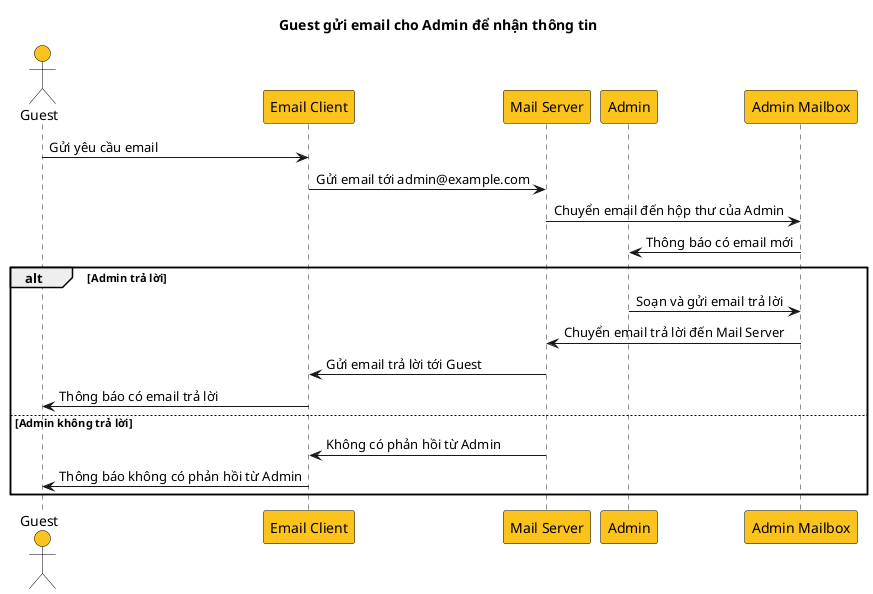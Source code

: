 @startuml
title Guest gửi email cho Admin để nhận thông tin

skinparam actor  {
    BackgroundColor FBC31C
    BorderColor Black
    FontColor Black
}

skinparam participant  {
    BackgroundColor FBC31C
    BorderColor Black
    FontColor Black
}

actor Guest
participant EmailClient as "Email Client"
participant MailServer as "Mail Server"
participant Admin
participant AdminMailbox as "Admin Mailbox"

Guest -> EmailClient : Gửi yêu cầu email
EmailClient -> MailServer : Gửi email tới admin@example.com
MailServer -> AdminMailbox : Chuyển email đến hộp thư của Admin
AdminMailbox -> Admin : Thông báo có email mới

alt Admin trả lời
  Admin -> AdminMailbox : Soạn và gửi email trả lời
  AdminMailbox -> MailServer : Chuyển email trả lời đến Mail Server
  MailServer -> EmailClient : Gửi email trả lời tới Guest
  EmailClient -> Guest : Thông báo có email trả lời
else Admin không trả lời
  MailServer -> EmailClient : Không có phản hồi từ Admin
  EmailClient -> Guest : Thông báo không có phản hồi từ Admin
end

@enduml
